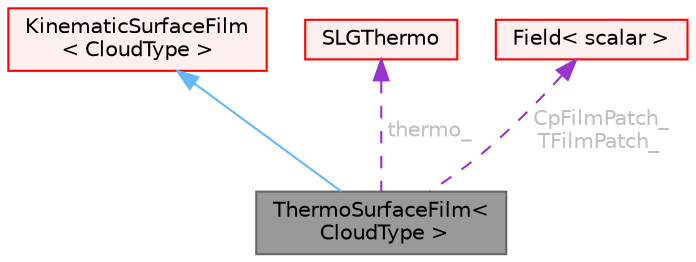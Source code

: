 digraph "ThermoSurfaceFilm&lt; CloudType &gt;"
{
 // LATEX_PDF_SIZE
  bgcolor="transparent";
  edge [fontname=Helvetica,fontsize=10,labelfontname=Helvetica,labelfontsize=10];
  node [fontname=Helvetica,fontsize=10,shape=box,height=0.2,width=0.4];
  Node1 [id="Node000001",label="ThermoSurfaceFilm\<\l CloudType \>",height=0.2,width=0.4,color="gray40", fillcolor="grey60", style="filled", fontcolor="black",tooltip="Thermo parcel surface film model."];
  Node2 -> Node1 [id="edge1_Node000001_Node000002",dir="back",color="steelblue1",style="solid",tooltip=" "];
  Node2 [id="Node000002",label="KinematicSurfaceFilm\l\< CloudType \>",height=0.2,width=0.4,color="red", fillcolor="#FFF0F0", style="filled",URL="$classFoam_1_1KinematicSurfaceFilm.html",tooltip="Kinematic parcel surface film model."];
  Node117 -> Node1 [id="edge2_Node000001_Node000117",dir="back",color="darkorchid3",style="dashed",tooltip=" ",label=" thermo_",fontcolor="grey" ];
  Node117 [id="Node000117",label="SLGThermo",height=0.2,width=0.4,color="red", fillcolor="#FFF0F0", style="filled",URL="$classFoam_1_1SLGThermo.html",tooltip="Thermo package for (S)olids (L)iquids and (G)ases Takes reference to thermo package,..."];
  Node33 -> Node1 [id="edge3_Node000001_Node000033",dir="back",color="darkorchid3",style="dashed",tooltip=" ",label=" CpFilmPatch_\nTFilmPatch_",fontcolor="grey" ];
  Node33 [id="Node000033",label="Field\< scalar \>",height=0.2,width=0.4,color="red", fillcolor="#FFF0F0", style="filled",URL="$classFoam_1_1Field.html",tooltip=" "];
}
